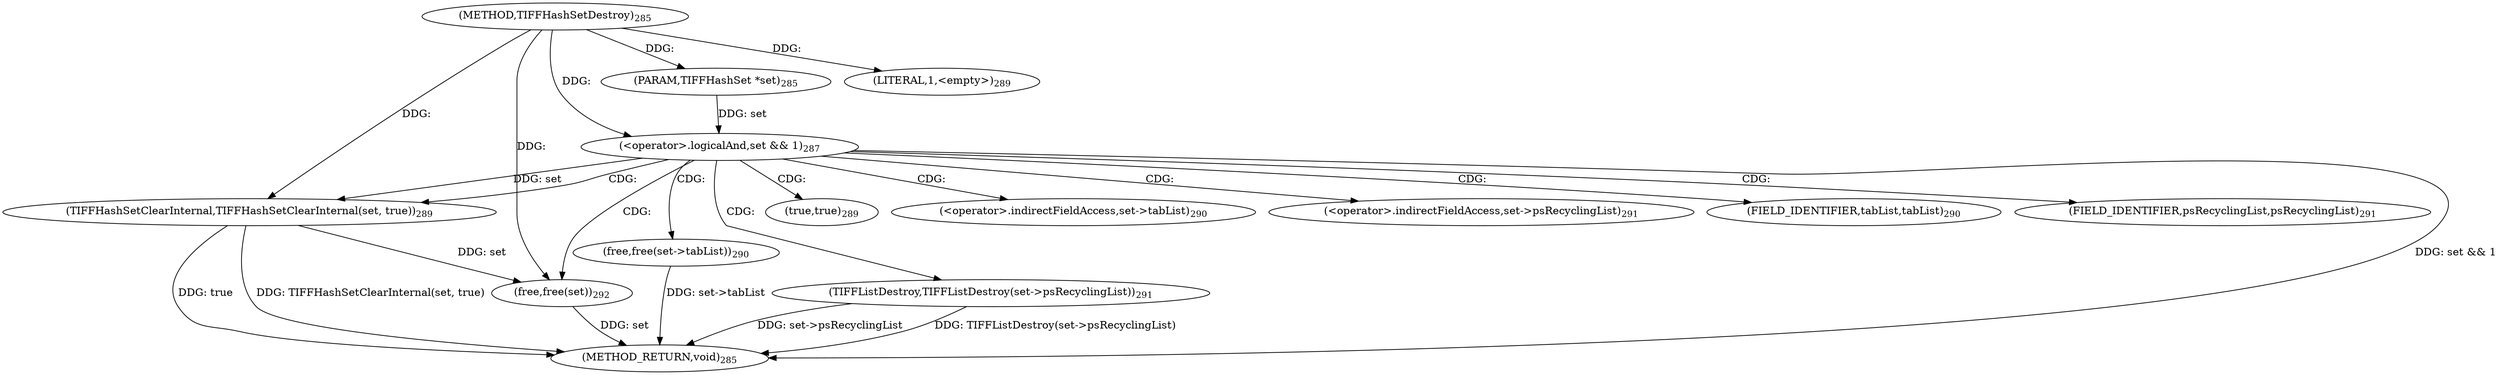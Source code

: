 digraph "TIFFHashSetDestroy" {  
"5275" [label = <(METHOD,TIFFHashSetDestroy)<SUB>285</SUB>> ]
"5298" [label = <(METHOD_RETURN,void)<SUB>285</SUB>> ]
"5276" [label = <(PARAM,TIFFHashSet *set)<SUB>285</SUB>> ]
"5279" [label = <(&lt;operator&gt;.logicalAnd,set &amp;&amp; 1)<SUB>287</SUB>> ]
"5283" [label = <(TIFFHashSetClearInternal,TIFFHashSetClearInternal(set, true))<SUB>289</SUB>> ]
"5288" [label = <(free,free(set-&gt;tabList))<SUB>290</SUB>> ]
"5292" [label = <(TIFFListDestroy,TIFFListDestroy(set-&gt;psRecyclingList))<SUB>291</SUB>> ]
"5296" [label = <(free,free(set))<SUB>292</SUB>> ]
"5287" [label = <(LITERAL,1,&lt;empty&gt;)<SUB>289</SUB>> ]
"5285" [label = <(true,true)<SUB>289</SUB>> ]
"5289" [label = <(&lt;operator&gt;.indirectFieldAccess,set-&gt;tabList)<SUB>290</SUB>> ]
"5293" [label = <(&lt;operator&gt;.indirectFieldAccess,set-&gt;psRecyclingList)<SUB>291</SUB>> ]
"5291" [label = <(FIELD_IDENTIFIER,tabList,tabList)<SUB>290</SUB>> ]
"5295" [label = <(FIELD_IDENTIFIER,psRecyclingList,psRecyclingList)<SUB>291</SUB>> ]
  "5279" -> "5298"  [ label = "DDG: set &amp;&amp; 1"] 
  "5283" -> "5298"  [ label = "DDG: true"] 
  "5283" -> "5298"  [ label = "DDG: TIFFHashSetClearInternal(set, true)"] 
  "5288" -> "5298"  [ label = "DDG: set-&gt;tabList"] 
  "5292" -> "5298"  [ label = "DDG: set-&gt;psRecyclingList"] 
  "5292" -> "5298"  [ label = "DDG: TIFFListDestroy(set-&gt;psRecyclingList)"] 
  "5296" -> "5298"  [ label = "DDG: set"] 
  "5275" -> "5276"  [ label = "DDG: "] 
  "5276" -> "5279"  [ label = "DDG: set"] 
  "5275" -> "5279"  [ label = "DDG: "] 
  "5279" -> "5283"  [ label = "DDG: set"] 
  "5275" -> "5283"  [ label = "DDG: "] 
  "5283" -> "5296"  [ label = "DDG: set"] 
  "5275" -> "5296"  [ label = "DDG: "] 
  "5275" -> "5287"  [ label = "DDG: "] 
  "5279" -> "5288"  [ label = "CDG: "] 
  "5279" -> "5292"  [ label = "CDG: "] 
  "5279" -> "5295"  [ label = "CDG: "] 
  "5279" -> "5289"  [ label = "CDG: "] 
  "5279" -> "5283"  [ label = "CDG: "] 
  "5279" -> "5291"  [ label = "CDG: "] 
  "5279" -> "5293"  [ label = "CDG: "] 
  "5279" -> "5285"  [ label = "CDG: "] 
  "5279" -> "5296"  [ label = "CDG: "] 
}
